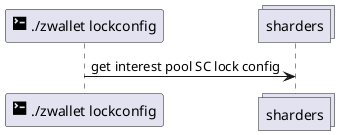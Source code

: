 @startuml
participant "<size:20><&terminal></size> ./zwallet lockconfig" as cli
collections sharders

cli -> sharders: get interest pool SC lock config

@enduml